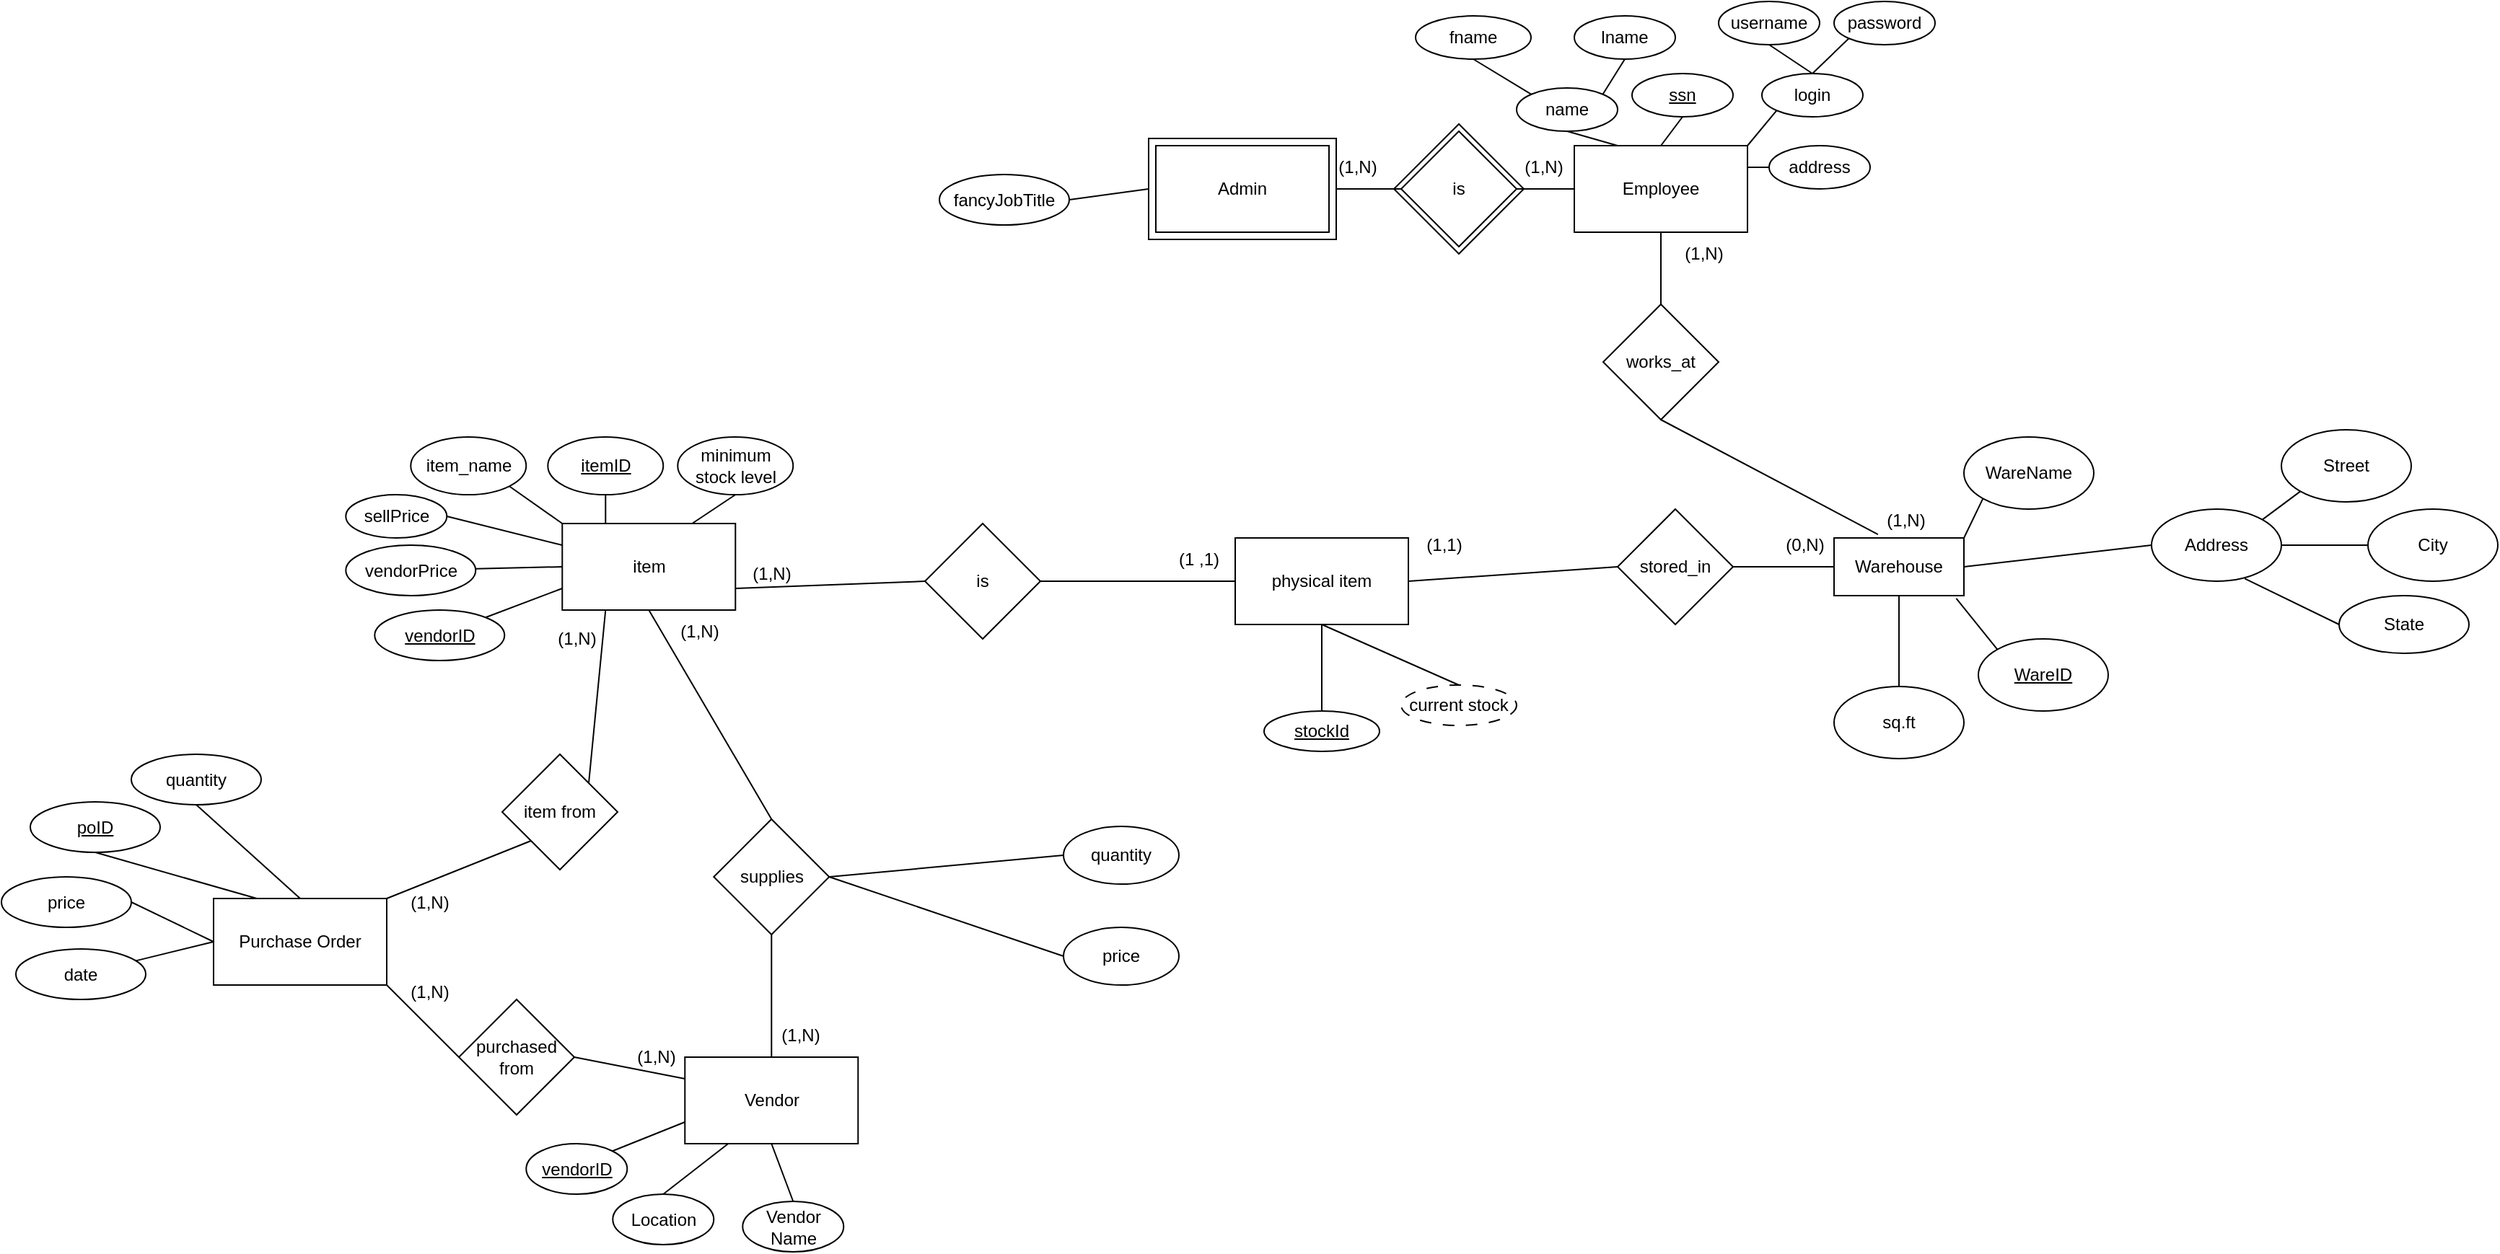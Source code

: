 <mxfile>
    <diagram id="8SEpxyml_ZkWO-K6V5ol" name="Page-1">
        <mxGraphModel dx="2381" dy="643" grid="1" gridSize="10" guides="1" tooltips="1" connect="1" arrows="1" fold="1" page="1" pageScale="1" pageWidth="850" pageHeight="1100" math="0" shadow="0">
            <root>
                <mxCell id="0"/>
                <mxCell id="1" parent="0"/>
                <mxCell id="82" value="" style="rounded=0;whiteSpace=wrap;html=1;" vertex="1" parent="1">
                    <mxGeometry x="245" y="115" width="130" height="70" as="geometry"/>
                </mxCell>
                <mxCell id="80" value="" style="rhombus;whiteSpace=wrap;html=1;" vertex="1" parent="1">
                    <mxGeometry x="415" y="105" width="90" height="90" as="geometry"/>
                </mxCell>
                <mxCell id="35" style="edgeStyle=none;html=1;exitX=1;exitY=0;exitDx=0;exitDy=0;entryX=0;entryY=1;entryDx=0;entryDy=0;endArrow=none;endFill=0;" edge="1" parent="1" source="2" target="33">
                    <mxGeometry relative="1" as="geometry"/>
                </mxCell>
                <mxCell id="46" style="edgeStyle=none;html=1;exitX=1;exitY=0.25;exitDx=0;exitDy=0;entryX=0;entryY=0.5;entryDx=0;entryDy=0;endArrow=none;endFill=0;" edge="1" parent="1" source="2" target="45">
                    <mxGeometry relative="1" as="geometry"/>
                </mxCell>
                <mxCell id="78" style="edgeStyle=none;html=1;exitX=0.5;exitY=1;exitDx=0;exitDy=0;entryX=0.5;entryY=0;entryDx=0;entryDy=0;endArrow=none;endFill=0;" edge="1" parent="1" source="2" target="77">
                    <mxGeometry relative="1" as="geometry"/>
                </mxCell>
                <mxCell id="2" value="Employee" style="rounded=0;whiteSpace=wrap;html=1;" parent="1" vertex="1">
                    <mxGeometry x="540" y="120" width="120" height="60" as="geometry"/>
                </mxCell>
                <mxCell id="113" style="edgeStyle=none;html=1;endArrow=none;endFill=0;entryX=1;entryY=0.5;entryDx=0;entryDy=0;exitX=0;exitY=0.25;exitDx=0;exitDy=0;" edge="1" parent="1" source="3" target="111">
                    <mxGeometry relative="1" as="geometry">
                        <mxPoint x="-103" y="742" as="targetPoint"/>
                    </mxGeometry>
                </mxCell>
                <mxCell id="3" value="Vendor" style="rounded=0;whiteSpace=wrap;html=1;" parent="1" vertex="1">
                    <mxGeometry x="-76.35" y="752" width="120" height="60" as="geometry"/>
                </mxCell>
                <mxCell id="4" value="Warehouse" style="rounded=0;whiteSpace=wrap;html=1;" parent="1" vertex="1">
                    <mxGeometry x="720" y="392" width="90" height="40" as="geometry"/>
                </mxCell>
                <mxCell id="19" style="edgeStyle=none;html=1;entryX=0;entryY=0.5;entryDx=0;entryDy=0;endArrow=none;endFill=0;exitX=1;exitY=0.5;exitDx=0;exitDy=0;" parent="1" source="82" target="17" edge="1">
                    <mxGeometry relative="1" as="geometry">
                        <mxPoint x="400" y="210" as="sourcePoint"/>
                    </mxGeometry>
                </mxCell>
                <mxCell id="70" style="edgeStyle=none;html=1;entryX=1;entryY=0.5;entryDx=0;entryDy=0;endArrow=none;endFill=0;exitX=0;exitY=0.5;exitDx=0;exitDy=0;" edge="1" parent="1" source="82" target="69">
                    <mxGeometry relative="1" as="geometry">
                        <mxPoint x="220" y="110" as="sourcePoint"/>
                    </mxGeometry>
                </mxCell>
                <mxCell id="5" value="Admin" style="rounded=0;whiteSpace=wrap;html=1;" parent="1" vertex="1">
                    <mxGeometry x="250" y="120" width="120" height="60" as="geometry"/>
                </mxCell>
                <mxCell id="9" value="sellPrice" style="ellipse;whiteSpace=wrap;html=1;" parent="1" vertex="1">
                    <mxGeometry x="-311.35" y="362" width="70" height="30" as="geometry"/>
                </mxCell>
                <mxCell id="47" style="edgeStyle=none;html=1;exitX=0;exitY=1;exitDx=0;exitDy=0;entryX=1;entryY=0;entryDx=0;entryDy=0;endArrow=none;endFill=0;" edge="1" parent="1" source="11" target="4">
                    <mxGeometry relative="1" as="geometry"/>
                </mxCell>
                <mxCell id="11" value="WareName" style="ellipse;whiteSpace=wrap;html=1;" parent="1" vertex="1">
                    <mxGeometry x="810" y="322" width="90" height="50" as="geometry"/>
                </mxCell>
                <mxCell id="13" style="edgeStyle=none;html=1;exitX=0.5;exitY=1;exitDx=0;exitDy=0;entryX=0.5;entryY=0;entryDx=0;entryDy=0;endArrow=none;endFill=0;" parent="1" source="12" target="3" edge="1">
                    <mxGeometry relative="1" as="geometry"/>
                </mxCell>
                <mxCell id="15" style="edgeStyle=none;html=1;exitX=0.5;exitY=0;exitDx=0;exitDy=0;entryX=0.5;entryY=1;entryDx=0;entryDy=0;endArrow=none;endFill=0;" parent="1" source="12" target="14" edge="1">
                    <mxGeometry relative="1" as="geometry"/>
                </mxCell>
                <mxCell id="12" value="supplies" style="rhombus;whiteSpace=wrap;html=1;" parent="1" vertex="1">
                    <mxGeometry x="-56.35" y="587" width="80" height="80" as="geometry"/>
                </mxCell>
                <mxCell id="16" style="edgeStyle=none;html=1;exitX=0;exitY=0.25;exitDx=0;exitDy=0;entryX=1;entryY=0.5;entryDx=0;entryDy=0;endArrow=none;endFill=0;" parent="1" source="14" target="9" edge="1">
                    <mxGeometry relative="1" as="geometry"/>
                </mxCell>
                <mxCell id="72" style="edgeStyle=none;html=1;exitX=0.25;exitY=0;exitDx=0;exitDy=0;entryX=0.5;entryY=1;entryDx=0;entryDy=0;endArrow=none;endFill=0;" edge="1" parent="1" source="14" target="71">
                    <mxGeometry relative="1" as="geometry"/>
                </mxCell>
                <mxCell id="74" style="edgeStyle=none;html=1;exitX=0;exitY=0;exitDx=0;exitDy=0;entryX=1;entryY=1;entryDx=0;entryDy=0;endArrow=none;endFill=0;" edge="1" parent="1" source="14" target="73">
                    <mxGeometry relative="1" as="geometry"/>
                </mxCell>
                <mxCell id="14" value="item" style="rounded=0;whiteSpace=wrap;html=1;" parent="1" vertex="1">
                    <mxGeometry x="-161.35" y="382" width="120" height="60" as="geometry"/>
                </mxCell>
                <mxCell id="20" style="edgeStyle=none;html=1;exitX=1;exitY=0.5;exitDx=0;exitDy=0;entryX=0;entryY=0.5;entryDx=0;entryDy=0;endArrow=none;endFill=0;" parent="1" source="17" target="2" edge="1">
                    <mxGeometry relative="1" as="geometry"/>
                </mxCell>
                <mxCell id="17" value="is" style="rhombus;whiteSpace=wrap;html=1;" parent="1" vertex="1">
                    <mxGeometry x="420" y="110" width="80" height="80" as="geometry"/>
                </mxCell>
                <mxCell id="22" style="edgeStyle=none;html=1;exitX=0.5;exitY=1;exitDx=0;exitDy=0;entryX=0.25;entryY=0;entryDx=0;entryDy=0;endArrow=none;endFill=0;" parent="1" source="21" target="2" edge="1">
                    <mxGeometry relative="1" as="geometry"/>
                </mxCell>
                <mxCell id="24" style="edgeStyle=none;html=1;exitX=0;exitY=0;exitDx=0;exitDy=0;entryX=0.5;entryY=1;entryDx=0;entryDy=0;endArrow=none;endFill=0;" parent="1" source="21" target="23" edge="1">
                    <mxGeometry relative="1" as="geometry"/>
                </mxCell>
                <mxCell id="26" style="edgeStyle=none;html=1;exitX=1;exitY=0;exitDx=0;exitDy=0;entryX=0.5;entryY=1;entryDx=0;entryDy=0;endArrow=none;endFill=0;" parent="1" source="21" target="25" edge="1">
                    <mxGeometry relative="1" as="geometry"/>
                </mxCell>
                <mxCell id="21" value="name" style="ellipse;whiteSpace=wrap;html=1;" parent="1" vertex="1">
                    <mxGeometry x="500" y="80" width="70" height="30" as="geometry"/>
                </mxCell>
                <mxCell id="23" value="fname" style="ellipse;whiteSpace=wrap;html=1;" parent="1" vertex="1">
                    <mxGeometry x="430" y="30" width="80" height="30" as="geometry"/>
                </mxCell>
                <mxCell id="25" value="lname" style="ellipse;whiteSpace=wrap;html=1;" parent="1" vertex="1">
                    <mxGeometry x="540" y="30" width="70" height="30" as="geometry"/>
                </mxCell>
                <mxCell id="29" style="edgeStyle=none;html=1;exitX=0.5;exitY=1;exitDx=0;exitDy=0;entryX=0.5;entryY=0;entryDx=0;entryDy=0;endArrow=none;endFill=0;" parent="1" source="27" target="2" edge="1">
                    <mxGeometry relative="1" as="geometry"/>
                </mxCell>
                <mxCell id="27" value="&lt;u&gt;ssn&lt;/u&gt;" style="ellipse;whiteSpace=wrap;html=1;" parent="1" vertex="1">
                    <mxGeometry x="580" y="70" width="70" height="30" as="geometry"/>
                </mxCell>
                <mxCell id="40" style="edgeStyle=none;html=1;exitX=0;exitY=0.5;exitDx=0;exitDy=0;entryX=1;entryY=0.5;entryDx=0;entryDy=0;endArrow=none;endFill=0;" edge="1" parent="1" source="28" target="4">
                    <mxGeometry relative="1" as="geometry"/>
                </mxCell>
                <mxCell id="28" value="Address" style="ellipse;whiteSpace=wrap;html=1;" parent="1" vertex="1">
                    <mxGeometry x="940" y="372" width="90" height="50" as="geometry"/>
                </mxCell>
                <mxCell id="36" style="edgeStyle=none;html=1;exitX=0;exitY=0.5;exitDx=0;exitDy=0;entryX=1;entryY=0.5;entryDx=0;entryDy=0;endArrow=none;endFill=0;" edge="1" parent="1" source="31" target="28">
                    <mxGeometry relative="1" as="geometry"/>
                </mxCell>
                <mxCell id="39" style="edgeStyle=none;html=1;exitX=0;exitY=0.5;exitDx=0;exitDy=0;entryX=0.718;entryY=0.963;entryDx=0;entryDy=0;entryPerimeter=0;endArrow=none;endFill=0;" edge="1" parent="1" source="32" target="28">
                    <mxGeometry relative="1" as="geometry"/>
                </mxCell>
                <mxCell id="38" style="edgeStyle=none;html=1;exitX=0.5;exitY=0;exitDx=0;exitDy=0;entryX=0.5;entryY=1;entryDx=0;entryDy=0;endArrow=none;endFill=0;" edge="1" parent="1" source="33" target="37">
                    <mxGeometry relative="1" as="geometry"/>
                </mxCell>
                <mxCell id="37" value="username" style="ellipse;whiteSpace=wrap;html=1;" vertex="1" parent="1">
                    <mxGeometry x="640" y="20" width="70" height="30" as="geometry"/>
                </mxCell>
                <mxCell id="31" value="City" style="ellipse;whiteSpace=wrap;html=1;" parent="1" vertex="1">
                    <mxGeometry x="1090" y="372" width="90" height="50" as="geometry"/>
                </mxCell>
                <mxCell id="42" value="password" style="ellipse;whiteSpace=wrap;html=1;" vertex="1" parent="1">
                    <mxGeometry x="720" y="20" width="70" height="30" as="geometry"/>
                </mxCell>
                <mxCell id="44" style="edgeStyle=none;html=1;exitX=0.5;exitY=0;exitDx=0;exitDy=0;entryX=0;entryY=1;entryDx=0;entryDy=0;endArrow=none;endFill=0;" edge="1" parent="1" source="33" target="42">
                    <mxGeometry relative="1" as="geometry"/>
                </mxCell>
                <mxCell id="33" value="login" style="ellipse;whiteSpace=wrap;html=1;" vertex="1" parent="1">
                    <mxGeometry x="670" y="70" width="70" height="30" as="geometry"/>
                </mxCell>
                <mxCell id="32" value="State" style="ellipse;whiteSpace=wrap;html=1;" parent="1" vertex="1">
                    <mxGeometry x="1070" y="432" width="90" height="40" as="geometry"/>
                </mxCell>
                <mxCell id="50" style="edgeStyle=none;html=1;exitX=0;exitY=1;exitDx=0;exitDy=0;entryX=1;entryY=0;entryDx=0;entryDy=0;endArrow=none;endFill=0;" edge="1" parent="1" source="30" target="28">
                    <mxGeometry relative="1" as="geometry"/>
                </mxCell>
                <mxCell id="30" value="Street" style="ellipse;whiteSpace=wrap;html=1;" parent="1" vertex="1">
                    <mxGeometry x="1030" y="317" width="90" height="50" as="geometry"/>
                </mxCell>
                <mxCell id="45" value="address" style="ellipse;whiteSpace=wrap;html=1;" vertex="1" parent="1">
                    <mxGeometry x="675" y="120" width="70" height="30" as="geometry"/>
                </mxCell>
                <mxCell id="55" style="edgeStyle=none;html=1;exitX=0;exitY=0;exitDx=0;exitDy=0;entryX=0.941;entryY=1.049;entryDx=0;entryDy=0;entryPerimeter=0;endArrow=none;endFill=0;" edge="1" parent="1" source="48" target="4">
                    <mxGeometry relative="1" as="geometry"/>
                </mxCell>
                <mxCell id="48" value="&lt;u&gt;WareID&lt;/u&gt;" style="ellipse;whiteSpace=wrap;html=1;" vertex="1" parent="1">
                    <mxGeometry x="820" y="462" width="90" height="50" as="geometry"/>
                </mxCell>
                <mxCell id="51" value="(1,N)" style="text;html=1;strokeColor=none;fillColor=none;align=center;verticalAlign=middle;whiteSpace=wrap;rounded=0;" vertex="1" parent="1">
                    <mxGeometry x="-26.35" y="722" width="60" height="30" as="geometry"/>
                </mxCell>
                <mxCell id="54" value="(1,N)" style="text;html=1;strokeColor=none;fillColor=none;align=center;verticalAlign=middle;whiteSpace=wrap;rounded=0;" vertex="1" parent="1">
                    <mxGeometry x="-96.35" y="442" width="60" height="30" as="geometry"/>
                </mxCell>
                <mxCell id="57" style="edgeStyle=none;html=1;exitX=1;exitY=0.5;exitDx=0;exitDy=0;entryX=0;entryY=0.5;entryDx=0;entryDy=0;endArrow=none;endFill=0;" edge="1" parent="1" source="56" target="4">
                    <mxGeometry relative="1" as="geometry"/>
                </mxCell>
                <mxCell id="56" value="stored_in" style="rhombus;whiteSpace=wrap;html=1;" vertex="1" parent="1">
                    <mxGeometry x="570" y="372" width="80" height="80" as="geometry"/>
                </mxCell>
                <mxCell id="59" value="(0,N)" style="text;html=1;strokeColor=none;fillColor=none;align=center;verticalAlign=middle;whiteSpace=wrap;rounded=0;" vertex="1" parent="1">
                    <mxGeometry x="670" y="382" width="60" height="30" as="geometry"/>
                </mxCell>
                <mxCell id="60" value="(1,1)" style="text;html=1;strokeColor=none;fillColor=none;align=center;verticalAlign=middle;whiteSpace=wrap;rounded=0;" vertex="1" parent="1">
                    <mxGeometry x="420" y="382" width="60" height="30" as="geometry"/>
                </mxCell>
                <mxCell id="63" style="edgeStyle=none;html=1;exitX=0.5;exitY=0;exitDx=0;exitDy=0;entryX=0.25;entryY=1;entryDx=0;entryDy=0;endArrow=none;endFill=0;" edge="1" parent="1" source="62" target="3">
                    <mxGeometry relative="1" as="geometry"/>
                </mxCell>
                <mxCell id="62" value="Location" style="ellipse;whiteSpace=wrap;html=1;" vertex="1" parent="1">
                    <mxGeometry x="-126.35" y="847" width="70" height="35" as="geometry"/>
                </mxCell>
                <mxCell id="65" style="edgeStyle=none;html=1;exitX=0.5;exitY=0;exitDx=0;exitDy=0;entryX=0.5;entryY=1;entryDx=0;entryDy=0;endArrow=none;endFill=0;" edge="1" parent="1" source="64" target="3">
                    <mxGeometry relative="1" as="geometry"/>
                </mxCell>
                <mxCell id="64" value="Vendor Name" style="ellipse;whiteSpace=wrap;html=1;" vertex="1" parent="1">
                    <mxGeometry x="-36.35" y="852" width="70" height="35" as="geometry"/>
                </mxCell>
                <mxCell id="67" style="edgeStyle=none;html=1;exitX=1;exitY=0;exitDx=0;exitDy=0;entryX=0;entryY=0.75;entryDx=0;entryDy=0;endArrow=none;endFill=0;" edge="1" parent="1" source="66" target="3">
                    <mxGeometry relative="1" as="geometry"/>
                </mxCell>
                <mxCell id="66" value="&lt;u&gt;vendorID&lt;/u&gt;" style="ellipse;whiteSpace=wrap;html=1;" vertex="1" parent="1">
                    <mxGeometry x="-186.35" y="812" width="70" height="35" as="geometry"/>
                </mxCell>
                <mxCell id="69" value="fancyJobTitle" style="ellipse;whiteSpace=wrap;html=1;" vertex="1" parent="1">
                    <mxGeometry x="100" y="140" width="90" height="35" as="geometry"/>
                </mxCell>
                <mxCell id="71" value="&lt;u&gt;itemID&lt;/u&gt;" style="ellipse;whiteSpace=wrap;html=1;" vertex="1" parent="1">
                    <mxGeometry x="-171.35" y="322" width="80" height="40" as="geometry"/>
                </mxCell>
                <mxCell id="73" value="item_name" style="ellipse;whiteSpace=wrap;html=1;" vertex="1" parent="1">
                    <mxGeometry x="-266.35" y="322" width="80" height="40" as="geometry"/>
                </mxCell>
                <mxCell id="75" value="(1,N)" style="text;html=1;strokeColor=none;fillColor=none;align=center;verticalAlign=middle;whiteSpace=wrap;rounded=0;" vertex="1" parent="1">
                    <mxGeometry x="360" y="120" width="60" height="30" as="geometry"/>
                </mxCell>
                <mxCell id="76" value="(1,N)" style="text;html=1;strokeColor=none;fillColor=none;align=center;verticalAlign=middle;whiteSpace=wrap;rounded=0;" vertex="1" parent="1">
                    <mxGeometry x="489" y="120" width="60" height="30" as="geometry"/>
                </mxCell>
                <mxCell id="79" style="edgeStyle=none;html=1;entryX=0.338;entryY=-0.062;entryDx=0;entryDy=0;entryPerimeter=0;endArrow=none;endFill=0;exitX=0.5;exitY=1;exitDx=0;exitDy=0;" edge="1" parent="1" source="77" target="4">
                    <mxGeometry relative="1" as="geometry">
                        <mxPoint x="750" y="340" as="sourcePoint"/>
                    </mxGeometry>
                </mxCell>
                <mxCell id="77" value="works_at" style="rhombus;whiteSpace=wrap;html=1;" vertex="1" parent="1">
                    <mxGeometry x="560" y="230" width="80" height="80" as="geometry"/>
                </mxCell>
                <mxCell id="81" value="(1,N)" style="text;html=1;strokeColor=none;fillColor=none;align=center;verticalAlign=middle;whiteSpace=wrap;rounded=0;" vertex="1" parent="1">
                    <mxGeometry x="600" y="180" width="60" height="30" as="geometry"/>
                </mxCell>
                <mxCell id="83" value="(1,N)" style="text;html=1;strokeColor=none;fillColor=none;align=center;verticalAlign=middle;whiteSpace=wrap;rounded=0;" vertex="1" parent="1">
                    <mxGeometry x="740" y="364.5" width="60" height="30" as="geometry"/>
                </mxCell>
                <mxCell id="88" style="edgeStyle=none;html=1;exitX=0.5;exitY=1;exitDx=0;exitDy=0;entryX=0.75;entryY=0;entryDx=0;entryDy=0;endArrow=none;endFill=0;" edge="1" parent="1" source="87" target="14">
                    <mxGeometry relative="1" as="geometry"/>
                </mxCell>
                <mxCell id="87" value="minimum stock level" style="ellipse;whiteSpace=wrap;html=1;" vertex="1" parent="1">
                    <mxGeometry x="-81.35" y="322" width="80" height="40" as="geometry"/>
                </mxCell>
                <mxCell id="90" style="edgeStyle=none;html=1;endArrow=none;endFill=0;entryX=0;entryY=0.5;entryDx=0;entryDy=0;" edge="1" parent="1" source="89" target="14">
                    <mxGeometry relative="1" as="geometry">
                        <mxPoint x="-161.35" y="442" as="targetPoint"/>
                    </mxGeometry>
                </mxCell>
                <mxCell id="89" value="vendorPrice" style="ellipse;whiteSpace=wrap;html=1;" vertex="1" parent="1">
                    <mxGeometry x="-311.35" y="397" width="90" height="35" as="geometry"/>
                </mxCell>
                <mxCell id="92" value="quantity" style="ellipse;whiteSpace=wrap;html=1;" vertex="1" parent="1">
                    <mxGeometry x="186" y="592" width="80" height="40" as="geometry"/>
                </mxCell>
                <mxCell id="97" style="edgeStyle=none;html=1;entryX=0;entryY=0.5;entryDx=0;entryDy=0;endArrow=none;endFill=0;exitX=1;exitY=0.5;exitDx=0;exitDy=0;" edge="1" parent="1" source="12" target="92">
                    <mxGeometry relative="1" as="geometry">
                        <mxPoint x="37" y="522" as="sourcePoint"/>
                    </mxGeometry>
                </mxCell>
                <mxCell id="101" style="html=1;entryX=1;entryY=0.5;entryDx=0;entryDy=0;endArrow=none;endFill=0;exitX=0;exitY=0.5;exitDx=0;exitDy=0;" edge="1" parent="1" source="99" target="12">
                    <mxGeometry relative="1" as="geometry">
                        <mxPoint x="43.65" y="677" as="targetPoint"/>
                        <mxPoint x="147.004" y="635.016" as="sourcePoint"/>
                    </mxGeometry>
                </mxCell>
                <mxCell id="99" value="price" style="ellipse;whiteSpace=wrap;html=1;" vertex="1" parent="1">
                    <mxGeometry x="186" y="662" width="80" height="40" as="geometry"/>
                </mxCell>
                <mxCell id="104" style="edgeStyle=none;html=1;exitX=1;exitY=0;exitDx=0;exitDy=0;entryX=0;entryY=0.75;entryDx=0;entryDy=0;endArrow=none;endFill=0;" edge="1" parent="1" source="103" target="14">
                    <mxGeometry relative="1" as="geometry"/>
                </mxCell>
                <mxCell id="103" value="vendorID" style="ellipse;whiteSpace=wrap;html=1;fontStyle=4" vertex="1" parent="1">
                    <mxGeometry x="-291.35" y="442" width="90" height="35" as="geometry"/>
                </mxCell>
                <mxCell id="108" style="edgeStyle=none;html=1;exitX=0.25;exitY=0;exitDx=0;exitDy=0;entryX=0.5;entryY=1;entryDx=0;entryDy=0;endArrow=none;endFill=0;" edge="1" parent="1" source="105" target="107">
                    <mxGeometry relative="1" as="geometry"/>
                </mxCell>
                <mxCell id="118" style="edgeStyle=none;html=1;exitX=1;exitY=0;exitDx=0;exitDy=0;entryX=0;entryY=1;entryDx=0;entryDy=0;endArrow=none;endFill=0;" edge="1" parent="1" source="105" target="117">
                    <mxGeometry relative="1" as="geometry"/>
                </mxCell>
                <mxCell id="105" value="Purchase Order" style="rounded=0;whiteSpace=wrap;html=1;" vertex="1" parent="1">
                    <mxGeometry x="-403" y="642" width="120" height="60" as="geometry"/>
                </mxCell>
                <mxCell id="107" value="poID" style="ellipse;whiteSpace=wrap;html=1;fontStyle=4" vertex="1" parent="1">
                    <mxGeometry x="-530" y="575" width="90" height="35" as="geometry"/>
                </mxCell>
                <mxCell id="116" style="edgeStyle=none;html=1;exitX=0.5;exitY=1;exitDx=0;exitDy=0;entryX=0.5;entryY=0;entryDx=0;entryDy=0;endArrow=none;endFill=0;" edge="1" parent="1" source="109" target="105">
                    <mxGeometry relative="1" as="geometry"/>
                </mxCell>
                <mxCell id="109" value="quantity" style="ellipse;whiteSpace=wrap;html=1;fontStyle=0" vertex="1" parent="1">
                    <mxGeometry x="-460" y="542" width="90" height="35" as="geometry"/>
                </mxCell>
                <mxCell id="115" style="edgeStyle=none;html=1;exitX=0;exitY=0.5;exitDx=0;exitDy=0;entryX=1;entryY=1;entryDx=0;entryDy=0;endArrow=none;endFill=0;" edge="1" parent="1" source="111" target="105">
                    <mxGeometry relative="1" as="geometry">
                        <mxPoint x="-246.35" y="722" as="sourcePoint"/>
                    </mxGeometry>
                </mxCell>
                <mxCell id="111" value="purchased from" style="rhombus;whiteSpace=wrap;html=1;" vertex="1" parent="1">
                    <mxGeometry x="-233" y="712" width="80" height="80" as="geometry"/>
                </mxCell>
                <mxCell id="114" style="edgeStyle=none;html=1;exitX=1;exitY=0.5;exitDx=0;exitDy=0;entryX=0;entryY=0.5;entryDx=0;entryDy=0;endArrow=none;endFill=0;" edge="1" parent="1" source="112" target="105">
                    <mxGeometry relative="1" as="geometry"/>
                </mxCell>
                <mxCell id="112" value="price" style="ellipse;whiteSpace=wrap;html=1;fontStyle=0" vertex="1" parent="1">
                    <mxGeometry x="-550" y="627" width="90" height="35" as="geometry"/>
                </mxCell>
                <mxCell id="119" style="edgeStyle=none;html=1;exitX=1;exitY=0;exitDx=0;exitDy=0;endArrow=none;endFill=0;entryX=0.25;entryY=1;entryDx=0;entryDy=0;" edge="1" parent="1" source="117" target="14">
                    <mxGeometry relative="1" as="geometry">
                        <mxPoint x="-120" y="490" as="targetPoint"/>
                    </mxGeometry>
                </mxCell>
                <mxCell id="117" value="item from" style="rhombus;whiteSpace=wrap;html=1;" vertex="1" parent="1">
                    <mxGeometry x="-203" y="542" width="80" height="80" as="geometry"/>
                </mxCell>
                <mxCell id="121" value="(1,N)" style="text;html=1;strokeColor=none;fillColor=none;align=center;verticalAlign=middle;whiteSpace=wrap;rounded=0;" vertex="1" parent="1">
                    <mxGeometry x="-181.35" y="447" width="60" height="30" as="geometry"/>
                </mxCell>
                <mxCell id="122" value="(1,N)" style="text;html=1;strokeColor=none;fillColor=none;align=center;verticalAlign=middle;whiteSpace=wrap;rounded=0;" vertex="1" parent="1">
                    <mxGeometry x="-283" y="629.5" width="60" height="30" as="geometry"/>
                </mxCell>
                <mxCell id="123" value="(1,N)" style="text;html=1;strokeColor=none;fillColor=none;align=center;verticalAlign=middle;whiteSpace=wrap;rounded=0;" vertex="1" parent="1">
                    <mxGeometry x="-283" y="692" width="60" height="30" as="geometry"/>
                </mxCell>
                <mxCell id="124" value="(1,N)" style="text;html=1;strokeColor=none;fillColor=none;align=center;verticalAlign=middle;whiteSpace=wrap;rounded=0;" vertex="1" parent="1">
                    <mxGeometry x="-126.35" y="737" width="60" height="30" as="geometry"/>
                </mxCell>
                <mxCell id="127" style="edgeStyle=none;html=1;entryX=0;entryY=0.5;entryDx=0;entryDy=0;endArrow=none;endFill=0;" edge="1" parent="1" source="126" target="105">
                    <mxGeometry relative="1" as="geometry"/>
                </mxCell>
                <mxCell id="126" value="date" style="ellipse;whiteSpace=wrap;html=1;fontStyle=0" vertex="1" parent="1">
                    <mxGeometry x="-540" y="677" width="90" height="35" as="geometry"/>
                </mxCell>
                <mxCell id="129" style="edgeStyle=none;html=1;exitX=0.5;exitY=0;exitDx=0;exitDy=0;entryX=0.5;entryY=1;entryDx=0;entryDy=0;endArrow=none;endFill=0;" edge="1" parent="1" source="128" target="4">
                    <mxGeometry relative="1" as="geometry"/>
                </mxCell>
                <mxCell id="128" value="&lt;span&gt;sq.ft&lt;/span&gt;" style="ellipse;whiteSpace=wrap;html=1;fontStyle=0" vertex="1" parent="1">
                    <mxGeometry x="720" y="495" width="90" height="50" as="geometry"/>
                </mxCell>
                <mxCell id="134" style="edgeStyle=none;html=1;exitX=0;exitY=0.5;exitDx=0;exitDy=0;entryX=1;entryY=0.5;entryDx=0;entryDy=0;endArrow=none;endFill=0;" edge="1" parent="1" source="132" target="133">
                    <mxGeometry relative="1" as="geometry"/>
                </mxCell>
                <mxCell id="137" style="edgeStyle=none;html=1;exitX=0.5;exitY=1;exitDx=0;exitDy=0;endArrow=none;endFill=0;entryX=0.5;entryY=0;entryDx=0;entryDy=0;" edge="1" parent="1" source="132" target="138">
                    <mxGeometry relative="1" as="geometry">
                        <mxPoint x="360" y="490" as="targetPoint"/>
                    </mxGeometry>
                </mxCell>
                <mxCell id="143" style="edgeStyle=none;html=1;endArrow=none;endFill=0;entryX=0.5;entryY=0;entryDx=0;entryDy=0;" edge="1" parent="1" source="132" target="144">
                    <mxGeometry relative="1" as="geometry">
                        <mxPoint x="365.0" y="510.0" as="targetPoint"/>
                    </mxGeometry>
                </mxCell>
                <mxCell id="132" value="physical item" style="rounded=0;whiteSpace=wrap;html=1;" vertex="1" parent="1">
                    <mxGeometry x="305" y="392" width="120" height="60" as="geometry"/>
                </mxCell>
                <mxCell id="136" style="edgeStyle=none;html=1;exitX=1;exitY=0.5;exitDx=0;exitDy=0;entryX=0;entryY=0.5;entryDx=0;entryDy=0;endArrow=none;endFill=0;" edge="1" parent="1" source="132" target="56">
                    <mxGeometry relative="1" as="geometry"/>
                </mxCell>
                <mxCell id="133" value="is" style="rhombus;whiteSpace=wrap;html=1;" vertex="1" parent="1">
                    <mxGeometry x="90" y="382" width="80" height="80" as="geometry"/>
                </mxCell>
                <mxCell id="135" style="edgeStyle=none;html=1;exitX=0;exitY=0.5;exitDx=0;exitDy=0;entryX=1;entryY=0.75;entryDx=0;entryDy=0;endArrow=none;endFill=0;" edge="1" parent="1" source="133" target="14">
                    <mxGeometry relative="1" as="geometry"/>
                </mxCell>
                <mxCell id="138" value="current stock" style="ellipse;whiteSpace=wrap;html=1;dashed=1;dashPattern=8 8;" vertex="1" parent="1">
                    <mxGeometry x="420" y="494" width="80" height="28" as="geometry"/>
                </mxCell>
                <mxCell id="140" value="(1,N)&lt;span style=&quot;color: rgba(0, 0, 0, 0); font-family: monospace; font-size: 0px; text-align: start;&quot;&gt;%3CmxGraphModel%3E%3Croot%3E%3CmxCell%20id%3D%220%22%2F%3E%3CmxCell%20id%3D%221%22%20parent%3D%220%22%2F%3E%3CmxCell%20id%3D%222%22%20value%3D%22minimum%20stock%20level%22%20style%3D%22ellipse%3BwhiteSpace%3Dwrap%3Bhtml%3D1%3B%22%20vertex%3D%221%22%20parent%3D%221%22%3E%3CmxGeometry%20x%3D%22290%22%20y%3D%22310%22%20width%3D%2280%22%20height%3D%2240%22%20as%3D%22geometry%22%2F%3E%3C%2FmxCell%3E%3C%2Froot%3E%3C%2FmxGraphModel%3E&lt;/span&gt;" style="text;html=1;strokeColor=none;fillColor=none;align=center;verticalAlign=middle;whiteSpace=wrap;rounded=0;" vertex="1" parent="1">
                    <mxGeometry x="-46.35" y="402" width="60" height="30" as="geometry"/>
                </mxCell>
                <mxCell id="141" value="(1 ,1)&lt;span style=&quot;color: rgba(0, 0, 0, 0); font-family: monospace; font-size: 0px; text-align: start;&quot;&gt;)3CmxGraphModel%3E%3Croot%3E%3CmxCell%20id%3D%220%22%2F%3E%3CmxCell%20id%3D%221%22%20parent%3D%220%22%2F%3E%3CmxCell%20id%3D%222%22%20value%3D%22minimum%20stock%20level%22%20style%3D%22ellipse%3BwhiteSpace%3Dwrap%3Bhtml%3D1%3B%22%20vertex%3D%221%22%20parent%3D%221%22%3E%3CmxGeometry%20x%3D%22290%22%20y%3D%22310%22%20width%3D%2280%22%20height%3D%2240%22%20as%3D%22geometry%22%2F%3E%3C%2FmxCell%3E%3C%2Froot%3E%3C%2FmxGraphModel%3Edd&lt;/span&gt;" style="text;html=1;strokeColor=none;fillColor=none;align=center;verticalAlign=middle;whiteSpace=wrap;rounded=0;" vertex="1" parent="1">
                    <mxGeometry x="250" y="392" width="60" height="30" as="geometry"/>
                </mxCell>
                <mxCell id="144" value="&lt;u&gt;stockId&lt;/u&gt;" style="ellipse;whiteSpace=wrap;html=1;" vertex="1" parent="1">
                    <mxGeometry x="325" y="512" width="80" height="28" as="geometry"/>
                </mxCell>
            </root>
        </mxGraphModel>
    </diagram>
</mxfile>